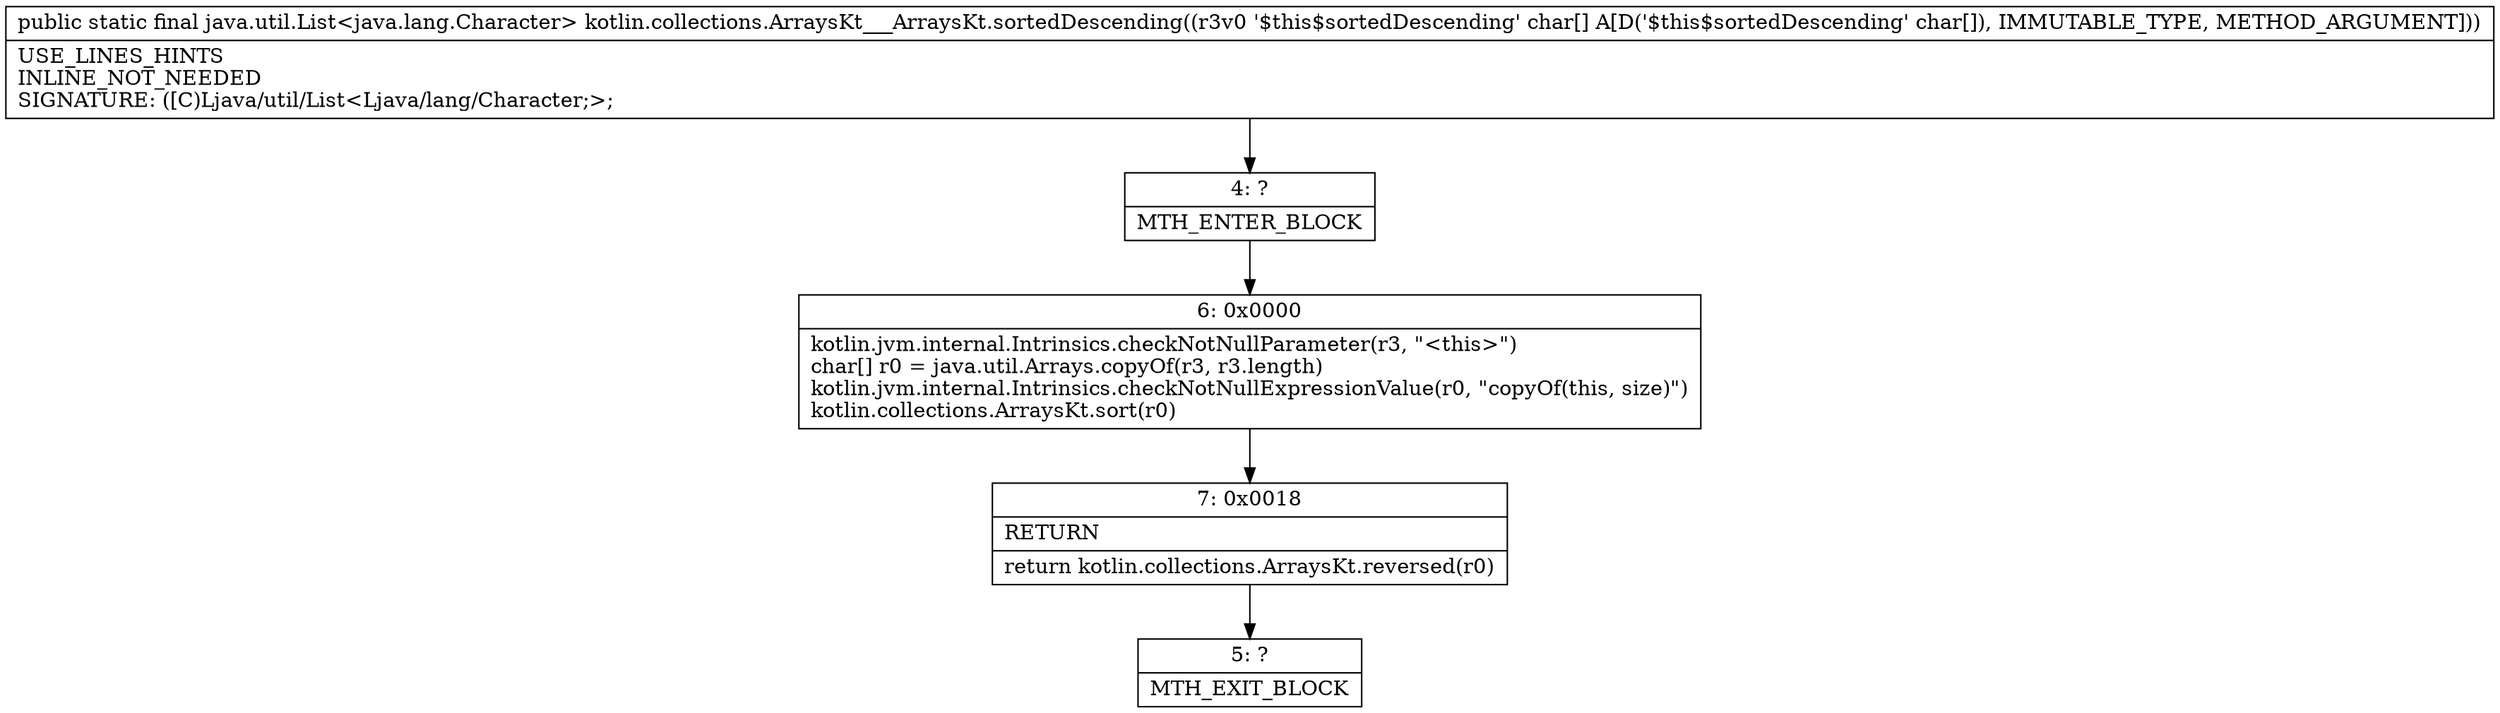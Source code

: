 digraph "CFG forkotlin.collections.ArraysKt___ArraysKt.sortedDescending([C)Ljava\/util\/List;" {
Node_4 [shape=record,label="{4\:\ ?|MTH_ENTER_BLOCK\l}"];
Node_6 [shape=record,label="{6\:\ 0x0000|kotlin.jvm.internal.Intrinsics.checkNotNullParameter(r3, \"\<this\>\")\lchar[] r0 = java.util.Arrays.copyOf(r3, r3.length)\lkotlin.jvm.internal.Intrinsics.checkNotNullExpressionValue(r0, \"copyOf(this, size)\")\lkotlin.collections.ArraysKt.sort(r0)\l}"];
Node_7 [shape=record,label="{7\:\ 0x0018|RETURN\l|return kotlin.collections.ArraysKt.reversed(r0)\l}"];
Node_5 [shape=record,label="{5\:\ ?|MTH_EXIT_BLOCK\l}"];
MethodNode[shape=record,label="{public static final java.util.List\<java.lang.Character\> kotlin.collections.ArraysKt___ArraysKt.sortedDescending((r3v0 '$this$sortedDescending' char[] A[D('$this$sortedDescending' char[]), IMMUTABLE_TYPE, METHOD_ARGUMENT]))  | USE_LINES_HINTS\lINLINE_NOT_NEEDED\lSIGNATURE: ([C)Ljava\/util\/List\<Ljava\/lang\/Character;\>;\l}"];
MethodNode -> Node_4;Node_4 -> Node_6;
Node_6 -> Node_7;
Node_7 -> Node_5;
}

